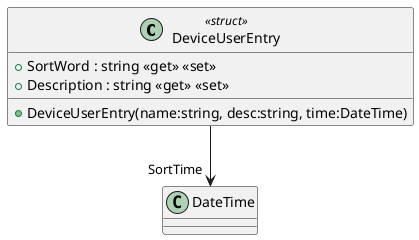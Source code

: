 @startuml
class DeviceUserEntry <<struct>> {
    + DeviceUserEntry(name:string, desc:string, time:DateTime)
    + SortWord : string <<get>> <<set>>
    + Description : string <<get>> <<set>>
}
DeviceUserEntry --> "SortTime" DateTime
@enduml
